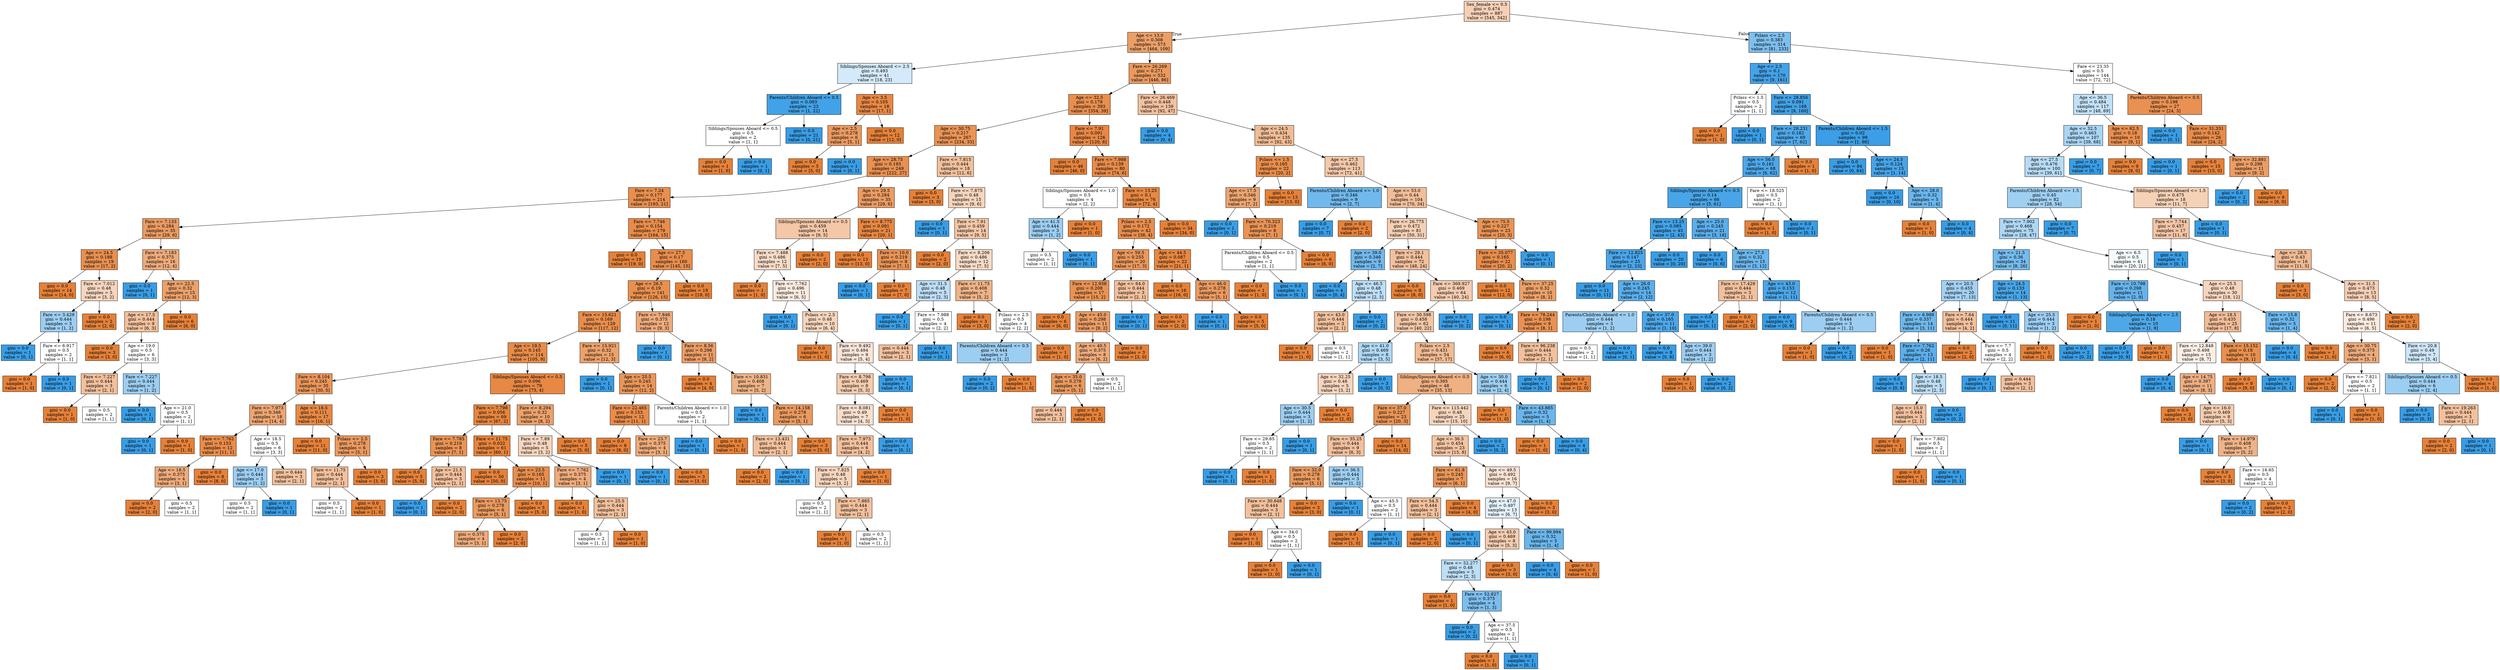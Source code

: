 digraph Tree {
node [shape=box, style="filled", color="black"] ;
0 [label="Sex_female <= 0.5\ngini = 0.474\nsamples = 887\nvalue = [545, 342]", fillcolor="#e581395f"] ;
1 [label="Age <= 13.0\ngini = 0.308\nsamples = 573\nvalue = [464, 109]", fillcolor="#e58139c3"] ;
0 -> 1 [labeldistance=2.5, labelangle=45, headlabel="True"] ;
2 [label="Siblings/Spouses Aboard <= 2.5\ngini = 0.493\nsamples = 41\nvalue = [18, 23]", fillcolor="#399de537"] ;
1 -> 2 ;
3 [label="Parents/Children Aboard <= 0.5\ngini = 0.083\nsamples = 23\nvalue = [1, 22]", fillcolor="#399de5f3"] ;
2 -> 3 ;
4 [label="Siblings/Spouses Aboard <= 0.5\ngini = 0.5\nsamples = 2\nvalue = [1, 1]", fillcolor="#e5813900"] ;
3 -> 4 ;
5 [label="gini = 0.0\nsamples = 1\nvalue = [1, 0]", fillcolor="#e58139ff"] ;
4 -> 5 ;
6 [label="gini = 0.0\nsamples = 1\nvalue = [0, 1]", fillcolor="#399de5ff"] ;
4 -> 6 ;
7 [label="gini = 0.0\nsamples = 21\nvalue = [0, 21]", fillcolor="#399de5ff"] ;
3 -> 7 ;
8 [label="Age <= 3.5\ngini = 0.105\nsamples = 18\nvalue = [17, 1]", fillcolor="#e58139f0"] ;
2 -> 8 ;
9 [label="Age <= 2.5\ngini = 0.278\nsamples = 6\nvalue = [5, 1]", fillcolor="#e58139cc"] ;
8 -> 9 ;
10 [label="gini = 0.0\nsamples = 5\nvalue = [5, 0]", fillcolor="#e58139ff"] ;
9 -> 10 ;
11 [label="gini = 0.0\nsamples = 1\nvalue = [0, 1]", fillcolor="#399de5ff"] ;
9 -> 11 ;
12 [label="gini = 0.0\nsamples = 12\nvalue = [12, 0]", fillcolor="#e58139ff"] ;
8 -> 12 ;
13 [label="Fare <= 26.269\ngini = 0.271\nsamples = 532\nvalue = [446, 86]", fillcolor="#e58139ce"] ;
1 -> 13 ;
14 [label="Age <= 32.5\ngini = 0.179\nsamples = 393\nvalue = [354, 39]", fillcolor="#e58139e3"] ;
13 -> 14 ;
15 [label="Age <= 30.75\ngini = 0.217\nsamples = 267\nvalue = [234, 33]", fillcolor="#e58139db"] ;
14 -> 15 ;
16 [label="Age <= 28.75\ngini = 0.193\nsamples = 249\nvalue = [222, 27]", fillcolor="#e58139e0"] ;
15 -> 16 ;
17 [label="Fare <= 7.24\ngini = 0.177\nsamples = 214\nvalue = [193, 21]", fillcolor="#e58139e3"] ;
16 -> 17 ;
18 [label="Fare <= 7.133\ngini = 0.284\nsamples = 35\nvalue = [29, 6]", fillcolor="#e58139ca"] ;
17 -> 18 ;
19 [label="Age <= 24.5\ngini = 0.188\nsamples = 19\nvalue = [17, 2]", fillcolor="#e58139e1"] ;
18 -> 19 ;
20 [label="gini = 0.0\nsamples = 14\nvalue = [14, 0]", fillcolor="#e58139ff"] ;
19 -> 20 ;
21 [label="Fare <= 7.012\ngini = 0.48\nsamples = 5\nvalue = [3, 2]", fillcolor="#e5813955"] ;
19 -> 21 ;
22 [label="Fare <= 3.429\ngini = 0.444\nsamples = 3\nvalue = [1, 2]", fillcolor="#399de57f"] ;
21 -> 22 ;
23 [label="gini = 0.0\nsamples = 1\nvalue = [0, 1]", fillcolor="#399de5ff"] ;
22 -> 23 ;
24 [label="Fare <= 6.917\ngini = 0.5\nsamples = 2\nvalue = [1, 1]", fillcolor="#e5813900"] ;
22 -> 24 ;
25 [label="gini = 0.0\nsamples = 1\nvalue = [1, 0]", fillcolor="#e58139ff"] ;
24 -> 25 ;
26 [label="gini = 0.0\nsamples = 1\nvalue = [0, 1]", fillcolor="#399de5ff"] ;
24 -> 26 ;
27 [label="gini = 0.0\nsamples = 2\nvalue = [2, 0]", fillcolor="#e58139ff"] ;
21 -> 27 ;
28 [label="Fare <= 7.183\ngini = 0.375\nsamples = 16\nvalue = [12, 4]", fillcolor="#e58139aa"] ;
18 -> 28 ;
29 [label="gini = 0.0\nsamples = 1\nvalue = [0, 1]", fillcolor="#399de5ff"] ;
28 -> 29 ;
30 [label="Age <= 22.5\ngini = 0.32\nsamples = 15\nvalue = [12, 3]", fillcolor="#e58139bf"] ;
28 -> 30 ;
31 [label="Age <= 17.5\ngini = 0.444\nsamples = 9\nvalue = [6, 3]", fillcolor="#e581397f"] ;
30 -> 31 ;
32 [label="gini = 0.0\nsamples = 3\nvalue = [3, 0]", fillcolor="#e58139ff"] ;
31 -> 32 ;
33 [label="Age <= 19.0\ngini = 0.5\nsamples = 6\nvalue = [3, 3]", fillcolor="#e5813900"] ;
31 -> 33 ;
34 [label="Fare <= 7.227\ngini = 0.444\nsamples = 3\nvalue = [2, 1]", fillcolor="#e581397f"] ;
33 -> 34 ;
35 [label="gini = 0.0\nsamples = 1\nvalue = [1, 0]", fillcolor="#e58139ff"] ;
34 -> 35 ;
36 [label="gini = 0.5\nsamples = 2\nvalue = [1, 1]", fillcolor="#e5813900"] ;
34 -> 36 ;
37 [label="Fare <= 7.227\ngini = 0.444\nsamples = 3\nvalue = [1, 2]", fillcolor="#399de57f"] ;
33 -> 37 ;
38 [label="gini = 0.0\nsamples = 1\nvalue = [0, 1]", fillcolor="#399de5ff"] ;
37 -> 38 ;
39 [label="Age <= 21.0\ngini = 0.5\nsamples = 2\nvalue = [1, 1]", fillcolor="#e5813900"] ;
37 -> 39 ;
40 [label="gini = 0.0\nsamples = 1\nvalue = [0, 1]", fillcolor="#399de5ff"] ;
39 -> 40 ;
41 [label="gini = 0.0\nsamples = 1\nvalue = [1, 0]", fillcolor="#e58139ff"] ;
39 -> 41 ;
42 [label="gini = 0.0\nsamples = 6\nvalue = [6, 0]", fillcolor="#e58139ff"] ;
30 -> 42 ;
43 [label="Fare <= 7.746\ngini = 0.154\nsamples = 179\nvalue = [164, 15]", fillcolor="#e58139e8"] ;
17 -> 43 ;
44 [label="gini = 0.0\nsamples = 19\nvalue = [19, 0]", fillcolor="#e58139ff"] ;
43 -> 44 ;
45 [label="Age <= 27.5\ngini = 0.17\nsamples = 160\nvalue = [145, 15]", fillcolor="#e58139e5"] ;
43 -> 45 ;
46 [label="Age <= 26.5\ngini = 0.19\nsamples = 141\nvalue = [126, 15]", fillcolor="#e58139e1"] ;
45 -> 46 ;
47 [label="Fare <= 15.621\ngini = 0.169\nsamples = 129\nvalue = [117, 12]", fillcolor="#e58139e5"] ;
46 -> 47 ;
48 [label="Age <= 19.5\ngini = 0.145\nsamples = 114\nvalue = [105, 9]", fillcolor="#e58139e9"] ;
47 -> 48 ;
49 [label="Fare <= 8.104\ngini = 0.245\nsamples = 35\nvalue = [30, 5]", fillcolor="#e58139d4"] ;
48 -> 49 ;
50 [label="Fare <= 7.973\ngini = 0.346\nsamples = 18\nvalue = [14, 4]", fillcolor="#e58139b6"] ;
49 -> 50 ;
51 [label="Fare <= 7.762\ngini = 0.153\nsamples = 12\nvalue = [11, 1]", fillcolor="#e58139e8"] ;
50 -> 51 ;
52 [label="Age <= 18.5\ngini = 0.375\nsamples = 4\nvalue = [3, 1]", fillcolor="#e58139aa"] ;
51 -> 52 ;
53 [label="gini = 0.0\nsamples = 2\nvalue = [2, 0]", fillcolor="#e58139ff"] ;
52 -> 53 ;
54 [label="gini = 0.5\nsamples = 2\nvalue = [1, 1]", fillcolor="#e5813900"] ;
52 -> 54 ;
55 [label="gini = 0.0\nsamples = 8\nvalue = [8, 0]", fillcolor="#e58139ff"] ;
51 -> 55 ;
56 [label="Age <= 18.5\ngini = 0.5\nsamples = 6\nvalue = [3, 3]", fillcolor="#e5813900"] ;
50 -> 56 ;
57 [label="Age <= 17.0\ngini = 0.444\nsamples = 3\nvalue = [1, 2]", fillcolor="#399de57f"] ;
56 -> 57 ;
58 [label="gini = 0.5\nsamples = 2\nvalue = [1, 1]", fillcolor="#e5813900"] ;
57 -> 58 ;
59 [label="gini = 0.0\nsamples = 1\nvalue = [0, 1]", fillcolor="#399de5ff"] ;
57 -> 59 ;
60 [label="gini = 0.444\nsamples = 3\nvalue = [2, 1]", fillcolor="#e581397f"] ;
56 -> 60 ;
61 [label="Age <= 18.5\ngini = 0.111\nsamples = 17\nvalue = [16, 1]", fillcolor="#e58139ef"] ;
49 -> 61 ;
62 [label="gini = 0.0\nsamples = 11\nvalue = [11, 0]", fillcolor="#e58139ff"] ;
61 -> 62 ;
63 [label="Pclass <= 2.5\ngini = 0.278\nsamples = 6\nvalue = [5, 1]", fillcolor="#e58139cc"] ;
61 -> 63 ;
64 [label="Fare <= 11.75\ngini = 0.444\nsamples = 3\nvalue = [2, 1]", fillcolor="#e581397f"] ;
63 -> 64 ;
65 [label="gini = 0.5\nsamples = 2\nvalue = [1, 1]", fillcolor="#e5813900"] ;
64 -> 65 ;
66 [label="gini = 0.0\nsamples = 1\nvalue = [1, 0]", fillcolor="#e58139ff"] ;
64 -> 66 ;
67 [label="gini = 0.0\nsamples = 3\nvalue = [3, 0]", fillcolor="#e58139ff"] ;
63 -> 67 ;
68 [label="Siblings/Spouses Aboard <= 0.5\ngini = 0.096\nsamples = 79\nvalue = [75, 4]", fillcolor="#e58139f1"] ;
48 -> 68 ;
69 [label="Fare <= 7.798\ngini = 0.056\nsamples = 69\nvalue = [67, 2]", fillcolor="#e58139f7"] ;
68 -> 69 ;
70 [label="Fare <= 7.785\ngini = 0.219\nsamples = 8\nvalue = [7, 1]", fillcolor="#e58139db"] ;
69 -> 70 ;
71 [label="gini = 0.0\nsamples = 5\nvalue = [5, 0]", fillcolor="#e58139ff"] ;
70 -> 71 ;
72 [label="Age <= 21.5\ngini = 0.444\nsamples = 3\nvalue = [2, 1]", fillcolor="#e581397f"] ;
70 -> 72 ;
73 [label="gini = 0.0\nsamples = 1\nvalue = [0, 1]", fillcolor="#399de5ff"] ;
72 -> 73 ;
74 [label="gini = 0.0\nsamples = 2\nvalue = [2, 0]", fillcolor="#e58139ff"] ;
72 -> 74 ;
75 [label="Fare <= 11.75\ngini = 0.032\nsamples = 61\nvalue = [60, 1]", fillcolor="#e58139fb"] ;
69 -> 75 ;
76 [label="gini = 0.0\nsamples = 50\nvalue = [50, 0]", fillcolor="#e58139ff"] ;
75 -> 76 ;
77 [label="Age <= 23.5\ngini = 0.165\nsamples = 11\nvalue = [10, 1]", fillcolor="#e58139e6"] ;
75 -> 77 ;
78 [label="Fare <= 13.75\ngini = 0.278\nsamples = 6\nvalue = [5, 1]", fillcolor="#e58139cc"] ;
77 -> 78 ;
79 [label="gini = 0.375\nsamples = 4\nvalue = [3, 1]", fillcolor="#e58139aa"] ;
78 -> 79 ;
80 [label="gini = 0.0\nsamples = 2\nvalue = [2, 0]", fillcolor="#e58139ff"] ;
78 -> 80 ;
81 [label="gini = 0.0\nsamples = 5\nvalue = [5, 0]", fillcolor="#e58139ff"] ;
77 -> 81 ;
82 [label="Fare <= 8.294\ngini = 0.32\nsamples = 10\nvalue = [8, 2]", fillcolor="#e58139bf"] ;
68 -> 82 ;
83 [label="Fare <= 7.89\ngini = 0.48\nsamples = 5\nvalue = [3, 2]", fillcolor="#e5813955"] ;
82 -> 83 ;
84 [label="Fare <= 7.762\ngini = 0.375\nsamples = 4\nvalue = [3, 1]", fillcolor="#e58139aa"] ;
83 -> 84 ;
85 [label="gini = 0.0\nsamples = 1\nvalue = [1, 0]", fillcolor="#e58139ff"] ;
84 -> 85 ;
86 [label="Age <= 25.5\ngini = 0.444\nsamples = 3\nvalue = [2, 1]", fillcolor="#e581397f"] ;
84 -> 86 ;
87 [label="gini = 0.5\nsamples = 2\nvalue = [1, 1]", fillcolor="#e5813900"] ;
86 -> 87 ;
88 [label="gini = 0.0\nsamples = 1\nvalue = [1, 0]", fillcolor="#e58139ff"] ;
86 -> 88 ;
89 [label="gini = 0.0\nsamples = 1\nvalue = [0, 1]", fillcolor="#399de5ff"] ;
83 -> 89 ;
90 [label="gini = 0.0\nsamples = 5\nvalue = [5, 0]", fillcolor="#e58139ff"] ;
82 -> 90 ;
91 [label="Fare <= 15.921\ngini = 0.32\nsamples = 15\nvalue = [12, 3]", fillcolor="#e58139bf"] ;
47 -> 91 ;
92 [label="gini = 0.0\nsamples = 1\nvalue = [0, 1]", fillcolor="#399de5ff"] ;
91 -> 92 ;
93 [label="Age <= 25.5\ngini = 0.245\nsamples = 14\nvalue = [12, 2]", fillcolor="#e58139d4"] ;
91 -> 93 ;
94 [label="Fare <= 22.465\ngini = 0.153\nsamples = 12\nvalue = [11, 1]", fillcolor="#e58139e8"] ;
93 -> 94 ;
95 [label="gini = 0.0\nsamples = 8\nvalue = [8, 0]", fillcolor="#e58139ff"] ;
94 -> 95 ;
96 [label="Fare <= 23.7\ngini = 0.375\nsamples = 4\nvalue = [3, 1]", fillcolor="#e58139aa"] ;
94 -> 96 ;
97 [label="gini = 0.0\nsamples = 1\nvalue = [0, 1]", fillcolor="#399de5ff"] ;
96 -> 97 ;
98 [label="gini = 0.0\nsamples = 3\nvalue = [3, 0]", fillcolor="#e58139ff"] ;
96 -> 98 ;
99 [label="Parents/Children Aboard <= 1.0\ngini = 0.5\nsamples = 2\nvalue = [1, 1]", fillcolor="#e5813900"] ;
93 -> 99 ;
100 [label="gini = 0.0\nsamples = 1\nvalue = [0, 1]", fillcolor="#399de5ff"] ;
99 -> 100 ;
101 [label="gini = 0.0\nsamples = 1\nvalue = [1, 0]", fillcolor="#e58139ff"] ;
99 -> 101 ;
102 [label="Fare <= 7.846\ngini = 0.375\nsamples = 12\nvalue = [9, 3]", fillcolor="#e58139aa"] ;
46 -> 102 ;
103 [label="gini = 0.0\nsamples = 1\nvalue = [0, 1]", fillcolor="#399de5ff"] ;
102 -> 103 ;
104 [label="Fare <= 8.56\ngini = 0.298\nsamples = 11\nvalue = [9, 2]", fillcolor="#e58139c6"] ;
102 -> 104 ;
105 [label="gini = 0.0\nsamples = 4\nvalue = [4, 0]", fillcolor="#e58139ff"] ;
104 -> 105 ;
106 [label="Fare <= 10.831\ngini = 0.408\nsamples = 7\nvalue = [5, 2]", fillcolor="#e5813999"] ;
104 -> 106 ;
107 [label="gini = 0.0\nsamples = 1\nvalue = [0, 1]", fillcolor="#399de5ff"] ;
106 -> 107 ;
108 [label="Fare <= 14.158\ngini = 0.278\nsamples = 6\nvalue = [5, 1]", fillcolor="#e58139cc"] ;
106 -> 108 ;
109 [label="Fare <= 13.431\ngini = 0.444\nsamples = 3\nvalue = [2, 1]", fillcolor="#e581397f"] ;
108 -> 109 ;
110 [label="gini = 0.0\nsamples = 2\nvalue = [2, 0]", fillcolor="#e58139ff"] ;
109 -> 110 ;
111 [label="gini = 0.0\nsamples = 1\nvalue = [0, 1]", fillcolor="#399de5ff"] ;
109 -> 111 ;
112 [label="gini = 0.0\nsamples = 3\nvalue = [3, 0]", fillcolor="#e58139ff"] ;
108 -> 112 ;
113 [label="gini = 0.0\nsamples = 19\nvalue = [19, 0]", fillcolor="#e58139ff"] ;
45 -> 113 ;
114 [label="Age <= 29.5\ngini = 0.284\nsamples = 35\nvalue = [29, 6]", fillcolor="#e58139ca"] ;
16 -> 114 ;
115 [label="Siblings/Spouses Aboard <= 0.5\ngini = 0.459\nsamples = 14\nvalue = [9, 5]", fillcolor="#e5813971"] ;
114 -> 115 ;
116 [label="Fare <= 7.488\ngini = 0.486\nsamples = 12\nvalue = [7, 5]", fillcolor="#e5813949"] ;
115 -> 116 ;
117 [label="gini = 0.0\nsamples = 1\nvalue = [1, 0]", fillcolor="#e58139ff"] ;
116 -> 117 ;
118 [label="Fare <= 7.762\ngini = 0.496\nsamples = 11\nvalue = [6, 5]", fillcolor="#e581392a"] ;
116 -> 118 ;
119 [label="gini = 0.0\nsamples = 1\nvalue = [0, 1]", fillcolor="#399de5ff"] ;
118 -> 119 ;
120 [label="Pclass <= 2.5\ngini = 0.48\nsamples = 10\nvalue = [6, 4]", fillcolor="#e5813955"] ;
118 -> 120 ;
121 [label="gini = 0.0\nsamples = 1\nvalue = [1, 0]", fillcolor="#e58139ff"] ;
120 -> 121 ;
122 [label="Fare <= 9.492\ngini = 0.494\nsamples = 9\nvalue = [5, 4]", fillcolor="#e5813933"] ;
120 -> 122 ;
123 [label="Fare <= 8.798\ngini = 0.469\nsamples = 8\nvalue = [5, 3]", fillcolor="#e5813966"] ;
122 -> 123 ;
124 [label="Fare <= 8.081\ngini = 0.49\nsamples = 7\nvalue = [4, 3]", fillcolor="#e5813940"] ;
123 -> 124 ;
125 [label="Fare <= 7.973\ngini = 0.444\nsamples = 6\nvalue = [4, 2]", fillcolor="#e581397f"] ;
124 -> 125 ;
126 [label="Fare <= 7.825\ngini = 0.48\nsamples = 5\nvalue = [3, 2]", fillcolor="#e5813955"] ;
125 -> 126 ;
127 [label="gini = 0.5\nsamples = 2\nvalue = [1, 1]", fillcolor="#e5813900"] ;
126 -> 127 ;
128 [label="Fare <= 7.885\ngini = 0.444\nsamples = 3\nvalue = [2, 1]", fillcolor="#e581397f"] ;
126 -> 128 ;
129 [label="gini = 0.0\nsamples = 1\nvalue = [1, 0]", fillcolor="#e58139ff"] ;
128 -> 129 ;
130 [label="gini = 0.5\nsamples = 2\nvalue = [1, 1]", fillcolor="#e5813900"] ;
128 -> 130 ;
131 [label="gini = 0.0\nsamples = 1\nvalue = [1, 0]", fillcolor="#e58139ff"] ;
125 -> 131 ;
132 [label="gini = 0.0\nsamples = 1\nvalue = [0, 1]", fillcolor="#399de5ff"] ;
124 -> 132 ;
133 [label="gini = 0.0\nsamples = 1\nvalue = [1, 0]", fillcolor="#e58139ff"] ;
123 -> 133 ;
134 [label="gini = 0.0\nsamples = 1\nvalue = [0, 1]", fillcolor="#399de5ff"] ;
122 -> 134 ;
135 [label="gini = 0.0\nsamples = 2\nvalue = [2, 0]", fillcolor="#e58139ff"] ;
115 -> 135 ;
136 [label="Fare <= 8.775\ngini = 0.091\nsamples = 21\nvalue = [20, 1]", fillcolor="#e58139f2"] ;
114 -> 136 ;
137 [label="gini = 0.0\nsamples = 13\nvalue = [13, 0]", fillcolor="#e58139ff"] ;
136 -> 137 ;
138 [label="Fare <= 10.0\ngini = 0.219\nsamples = 8\nvalue = [7, 1]", fillcolor="#e58139db"] ;
136 -> 138 ;
139 [label="gini = 0.0\nsamples = 1\nvalue = [0, 1]", fillcolor="#399de5ff"] ;
138 -> 139 ;
140 [label="gini = 0.0\nsamples = 7\nvalue = [7, 0]", fillcolor="#e58139ff"] ;
138 -> 140 ;
141 [label="Fare <= 7.815\ngini = 0.444\nsamples = 18\nvalue = [12, 6]", fillcolor="#e581397f"] ;
15 -> 141 ;
142 [label="gini = 0.0\nsamples = 3\nvalue = [3, 0]", fillcolor="#e58139ff"] ;
141 -> 142 ;
143 [label="Fare <= 7.875\ngini = 0.48\nsamples = 15\nvalue = [9, 6]", fillcolor="#e5813955"] ;
141 -> 143 ;
144 [label="gini = 0.0\nsamples = 1\nvalue = [0, 1]", fillcolor="#399de5ff"] ;
143 -> 144 ;
145 [label="Fare <= 7.91\ngini = 0.459\nsamples = 14\nvalue = [9, 5]", fillcolor="#e5813971"] ;
143 -> 145 ;
146 [label="gini = 0.0\nsamples = 2\nvalue = [2, 0]", fillcolor="#e58139ff"] ;
145 -> 146 ;
147 [label="Fare <= 8.206\ngini = 0.486\nsamples = 12\nvalue = [7, 5]", fillcolor="#e5813949"] ;
145 -> 147 ;
148 [label="Age <= 31.5\ngini = 0.48\nsamples = 5\nvalue = [2, 3]", fillcolor="#399de555"] ;
147 -> 148 ;
149 [label="gini = 0.0\nsamples = 1\nvalue = [0, 1]", fillcolor="#399de5ff"] ;
148 -> 149 ;
150 [label="Fare <= 7.988\ngini = 0.5\nsamples = 4\nvalue = [2, 2]", fillcolor="#e5813900"] ;
148 -> 150 ;
151 [label="gini = 0.444\nsamples = 3\nvalue = [2, 1]", fillcolor="#e581397f"] ;
150 -> 151 ;
152 [label="gini = 0.0\nsamples = 1\nvalue = [0, 1]", fillcolor="#399de5ff"] ;
150 -> 152 ;
153 [label="Fare <= 11.75\ngini = 0.408\nsamples = 7\nvalue = [5, 2]", fillcolor="#e5813999"] ;
147 -> 153 ;
154 [label="gini = 0.0\nsamples = 3\nvalue = [3, 0]", fillcolor="#e58139ff"] ;
153 -> 154 ;
155 [label="Pclass <= 2.5\ngini = 0.5\nsamples = 4\nvalue = [2, 2]", fillcolor="#e5813900"] ;
153 -> 155 ;
156 [label="Parents/Children Aboard <= 0.5\ngini = 0.444\nsamples = 3\nvalue = [1, 2]", fillcolor="#399de57f"] ;
155 -> 156 ;
157 [label="gini = 0.0\nsamples = 2\nvalue = [0, 2]", fillcolor="#399de5ff"] ;
156 -> 157 ;
158 [label="gini = 0.0\nsamples = 1\nvalue = [1, 0]", fillcolor="#e58139ff"] ;
156 -> 158 ;
159 [label="gini = 0.0\nsamples = 1\nvalue = [1, 0]", fillcolor="#e58139ff"] ;
155 -> 159 ;
160 [label="Fare <= 7.91\ngini = 0.091\nsamples = 126\nvalue = [120, 6]", fillcolor="#e58139f2"] ;
14 -> 160 ;
161 [label="gini = 0.0\nsamples = 46\nvalue = [46, 0]", fillcolor="#e58139ff"] ;
160 -> 161 ;
162 [label="Fare <= 7.988\ngini = 0.139\nsamples = 80\nvalue = [74, 6]", fillcolor="#e58139ea"] ;
160 -> 162 ;
163 [label="Siblings/Spouses Aboard <= 1.0\ngini = 0.5\nsamples = 4\nvalue = [2, 2]", fillcolor="#e5813900"] ;
162 -> 163 ;
164 [label="Age <= 41.5\ngini = 0.444\nsamples = 3\nvalue = [1, 2]", fillcolor="#399de57f"] ;
163 -> 164 ;
165 [label="gini = 0.5\nsamples = 2\nvalue = [1, 1]", fillcolor="#e5813900"] ;
164 -> 165 ;
166 [label="gini = 0.0\nsamples = 1\nvalue = [0, 1]", fillcolor="#399de5ff"] ;
164 -> 166 ;
167 [label="gini = 0.0\nsamples = 1\nvalue = [1, 0]", fillcolor="#e58139ff"] ;
163 -> 167 ;
168 [label="Fare <= 13.25\ngini = 0.1\nsamples = 76\nvalue = [72, 4]", fillcolor="#e58139f1"] ;
162 -> 168 ;
169 [label="Pclass <= 2.5\ngini = 0.172\nsamples = 42\nvalue = [38, 4]", fillcolor="#e58139e4"] ;
168 -> 169 ;
170 [label="Age <= 59.5\ngini = 0.255\nsamples = 20\nvalue = [17, 3]", fillcolor="#e58139d2"] ;
169 -> 170 ;
171 [label="Fare <= 12.938\ngini = 0.208\nsamples = 17\nvalue = [15, 2]", fillcolor="#e58139dd"] ;
170 -> 171 ;
172 [label="gini = 0.0\nsamples = 6\nvalue = [6, 0]", fillcolor="#e58139ff"] ;
171 -> 172 ;
173 [label="Age <= 45.0\ngini = 0.298\nsamples = 11\nvalue = [9, 2]", fillcolor="#e58139c6"] ;
171 -> 173 ;
174 [label="Age <= 40.5\ngini = 0.375\nsamples = 8\nvalue = [6, 2]", fillcolor="#e58139aa"] ;
173 -> 174 ;
175 [label="Age <= 35.0\ngini = 0.278\nsamples = 6\nvalue = [5, 1]", fillcolor="#e58139cc"] ;
174 -> 175 ;
176 [label="gini = 0.444\nsamples = 3\nvalue = [2, 1]", fillcolor="#e581397f"] ;
175 -> 176 ;
177 [label="gini = 0.0\nsamples = 3\nvalue = [3, 0]", fillcolor="#e58139ff"] ;
175 -> 177 ;
178 [label="gini = 0.5\nsamples = 2\nvalue = [1, 1]", fillcolor="#e5813900"] ;
174 -> 178 ;
179 [label="gini = 0.0\nsamples = 3\nvalue = [3, 0]", fillcolor="#e58139ff"] ;
173 -> 179 ;
180 [label="Age <= 64.0\ngini = 0.444\nsamples = 3\nvalue = [2, 1]", fillcolor="#e581397f"] ;
170 -> 180 ;
181 [label="gini = 0.0\nsamples = 1\nvalue = [0, 1]", fillcolor="#399de5ff"] ;
180 -> 181 ;
182 [label="gini = 0.0\nsamples = 2\nvalue = [2, 0]", fillcolor="#e58139ff"] ;
180 -> 182 ;
183 [label="Age <= 44.5\ngini = 0.087\nsamples = 22\nvalue = [21, 1]", fillcolor="#e58139f3"] ;
169 -> 183 ;
184 [label="gini = 0.0\nsamples = 16\nvalue = [16, 0]", fillcolor="#e58139ff"] ;
183 -> 184 ;
185 [label="Age <= 46.0\ngini = 0.278\nsamples = 6\nvalue = [5, 1]", fillcolor="#e58139cc"] ;
183 -> 185 ;
186 [label="gini = 0.0\nsamples = 1\nvalue = [0, 1]", fillcolor="#399de5ff"] ;
185 -> 186 ;
187 [label="gini = 0.0\nsamples = 5\nvalue = [5, 0]", fillcolor="#e58139ff"] ;
185 -> 187 ;
188 [label="gini = 0.0\nsamples = 34\nvalue = [34, 0]", fillcolor="#e58139ff"] ;
168 -> 188 ;
189 [label="Fare <= 26.469\ngini = 0.448\nsamples = 139\nvalue = [92, 47]", fillcolor="#e581397d"] ;
13 -> 189 ;
190 [label="gini = 0.0\nsamples = 4\nvalue = [0, 4]", fillcolor="#399de5ff"] ;
189 -> 190 ;
191 [label="Age <= 24.5\ngini = 0.434\nsamples = 135\nvalue = [92, 43]", fillcolor="#e5813988"] ;
189 -> 191 ;
192 [label="Pclass <= 1.5\ngini = 0.165\nsamples = 22\nvalue = [20, 2]", fillcolor="#e58139e6"] ;
191 -> 192 ;
193 [label="Age <= 17.5\ngini = 0.346\nsamples = 9\nvalue = [7, 2]", fillcolor="#e58139b6"] ;
192 -> 193 ;
194 [label="gini = 0.0\nsamples = 1\nvalue = [0, 1]", fillcolor="#399de5ff"] ;
193 -> 194 ;
195 [label="Fare <= 70.323\ngini = 0.219\nsamples = 8\nvalue = [7, 1]", fillcolor="#e58139db"] ;
193 -> 195 ;
196 [label="Parents/Children Aboard <= 0.5\ngini = 0.5\nsamples = 2\nvalue = [1, 1]", fillcolor="#e5813900"] ;
195 -> 196 ;
197 [label="gini = 0.0\nsamples = 1\nvalue = [1, 0]", fillcolor="#e58139ff"] ;
196 -> 197 ;
198 [label="gini = 0.0\nsamples = 1\nvalue = [0, 1]", fillcolor="#399de5ff"] ;
196 -> 198 ;
199 [label="gini = 0.0\nsamples = 6\nvalue = [6, 0]", fillcolor="#e58139ff"] ;
195 -> 199 ;
200 [label="gini = 0.0\nsamples = 13\nvalue = [13, 0]", fillcolor="#e58139ff"] ;
192 -> 200 ;
201 [label="Age <= 27.5\ngini = 0.462\nsamples = 113\nvalue = [72, 41]", fillcolor="#e581396e"] ;
191 -> 201 ;
202 [label="Parents/Children Aboard <= 1.0\ngini = 0.346\nsamples = 9\nvalue = [2, 7]", fillcolor="#399de5b6"] ;
201 -> 202 ;
203 [label="gini = 0.0\nsamples = 7\nvalue = [0, 7]", fillcolor="#399de5ff"] ;
202 -> 203 ;
204 [label="gini = 0.0\nsamples = 2\nvalue = [2, 0]", fillcolor="#e58139ff"] ;
202 -> 204 ;
205 [label="Age <= 53.0\ngini = 0.44\nsamples = 104\nvalue = [70, 34]", fillcolor="#e5813983"] ;
201 -> 205 ;
206 [label="Fare <= 26.775\ngini = 0.472\nsamples = 81\nvalue = [50, 31]", fillcolor="#e5813961"] ;
205 -> 206 ;
207 [label="Age <= 39.0\ngini = 0.346\nsamples = 9\nvalue = [2, 7]", fillcolor="#399de5b6"] ;
206 -> 207 ;
208 [label="gini = 0.0\nsamples = 4\nvalue = [0, 4]", fillcolor="#399de5ff"] ;
207 -> 208 ;
209 [label="Age <= 46.5\ngini = 0.48\nsamples = 5\nvalue = [2, 3]", fillcolor="#399de555"] ;
207 -> 209 ;
210 [label="Age <= 43.0\ngini = 0.444\nsamples = 3\nvalue = [2, 1]", fillcolor="#e581397f"] ;
209 -> 210 ;
211 [label="gini = 0.0\nsamples = 1\nvalue = [1, 0]", fillcolor="#e58139ff"] ;
210 -> 211 ;
212 [label="gini = 0.5\nsamples = 2\nvalue = [1, 1]", fillcolor="#e5813900"] ;
210 -> 212 ;
213 [label="gini = 0.0\nsamples = 2\nvalue = [0, 2]", fillcolor="#399de5ff"] ;
209 -> 213 ;
214 [label="Fare <= 29.1\ngini = 0.444\nsamples = 72\nvalue = [48, 24]", fillcolor="#e581397f"] ;
206 -> 214 ;
215 [label="gini = 0.0\nsamples = 8\nvalue = [8, 0]", fillcolor="#e58139ff"] ;
214 -> 215 ;
216 [label="Fare <= 369.927\ngini = 0.469\nsamples = 64\nvalue = [40, 24]", fillcolor="#e5813966"] ;
214 -> 216 ;
217 [label="Fare <= 30.598\ngini = 0.458\nsamples = 62\nvalue = [40, 22]", fillcolor="#e5813973"] ;
216 -> 217 ;
218 [label="Age <= 41.0\ngini = 0.469\nsamples = 8\nvalue = [3, 5]", fillcolor="#399de566"] ;
217 -> 218 ;
219 [label="Age <= 32.25\ngini = 0.48\nsamples = 5\nvalue = [3, 2]", fillcolor="#e5813955"] ;
218 -> 219 ;
220 [label="Age <= 30.5\ngini = 0.444\nsamples = 3\nvalue = [1, 2]", fillcolor="#399de57f"] ;
219 -> 220 ;
221 [label="Fare <= 29.85\ngini = 0.5\nsamples = 2\nvalue = [1, 1]", fillcolor="#e5813900"] ;
220 -> 221 ;
222 [label="gini = 0.0\nsamples = 1\nvalue = [0, 1]", fillcolor="#399de5ff"] ;
221 -> 222 ;
223 [label="gini = 0.0\nsamples = 1\nvalue = [1, 0]", fillcolor="#e58139ff"] ;
221 -> 223 ;
224 [label="gini = 0.0\nsamples = 1\nvalue = [0, 1]", fillcolor="#399de5ff"] ;
220 -> 224 ;
225 [label="gini = 0.0\nsamples = 2\nvalue = [2, 0]", fillcolor="#e58139ff"] ;
219 -> 225 ;
226 [label="gini = 0.0\nsamples = 3\nvalue = [0, 3]", fillcolor="#399de5ff"] ;
218 -> 226 ;
227 [label="Pclass <= 2.5\ngini = 0.431\nsamples = 54\nvalue = [37, 17]", fillcolor="#e581398a"] ;
217 -> 227 ;
228 [label="Siblings/Spouses Aboard <= 0.5\ngini = 0.395\nsamples = 48\nvalue = [35, 13]", fillcolor="#e58139a0"] ;
227 -> 228 ;
229 [label="Fare <= 37.0\ngini = 0.227\nsamples = 23\nvalue = [20, 3]", fillcolor="#e58139d9"] ;
228 -> 229 ;
230 [label="Fare <= 35.25\ngini = 0.444\nsamples = 9\nvalue = [6, 3]", fillcolor="#e581397f"] ;
229 -> 230 ;
231 [label="Fare <= 32.0\ngini = 0.278\nsamples = 6\nvalue = [5, 1]", fillcolor="#e58139cc"] ;
230 -> 231 ;
232 [label="Fare <= 30.848\ngini = 0.444\nsamples = 3\nvalue = [2, 1]", fillcolor="#e581397f"] ;
231 -> 232 ;
233 [label="gini = 0.0\nsamples = 1\nvalue = [1, 0]", fillcolor="#e58139ff"] ;
232 -> 233 ;
234 [label="Age <= 34.0\ngini = 0.5\nsamples = 2\nvalue = [1, 1]", fillcolor="#e5813900"] ;
232 -> 234 ;
235 [label="gini = 0.0\nsamples = 1\nvalue = [1, 0]", fillcolor="#e58139ff"] ;
234 -> 235 ;
236 [label="gini = 0.0\nsamples = 1\nvalue = [0, 1]", fillcolor="#399de5ff"] ;
234 -> 236 ;
237 [label="gini = 0.0\nsamples = 3\nvalue = [3, 0]", fillcolor="#e58139ff"] ;
231 -> 237 ;
238 [label="Age <= 36.5\ngini = 0.444\nsamples = 3\nvalue = [1, 2]", fillcolor="#399de57f"] ;
230 -> 238 ;
239 [label="gini = 0.0\nsamples = 1\nvalue = [0, 1]", fillcolor="#399de5ff"] ;
238 -> 239 ;
240 [label="Age <= 45.5\ngini = 0.5\nsamples = 2\nvalue = [1, 1]", fillcolor="#e5813900"] ;
238 -> 240 ;
241 [label="gini = 0.0\nsamples = 1\nvalue = [1, 0]", fillcolor="#e58139ff"] ;
240 -> 241 ;
242 [label="gini = 0.0\nsamples = 1\nvalue = [0, 1]", fillcolor="#399de5ff"] ;
240 -> 242 ;
243 [label="gini = 0.0\nsamples = 14\nvalue = [14, 0]", fillcolor="#e58139ff"] ;
229 -> 243 ;
244 [label="Fare <= 115.442\ngini = 0.48\nsamples = 25\nvalue = [15, 10]", fillcolor="#e5813955"] ;
228 -> 244 ;
245 [label="Age <= 36.5\ngini = 0.454\nsamples = 23\nvalue = [15, 8]", fillcolor="#e5813977"] ;
244 -> 245 ;
246 [label="Fare <= 61.8\ngini = 0.245\nsamples = 7\nvalue = [6, 1]", fillcolor="#e58139d4"] ;
245 -> 246 ;
247 [label="Fare <= 54.5\ngini = 0.444\nsamples = 3\nvalue = [2, 1]", fillcolor="#e581397f"] ;
246 -> 247 ;
248 [label="gini = 0.0\nsamples = 2\nvalue = [2, 0]", fillcolor="#e58139ff"] ;
247 -> 248 ;
249 [label="gini = 0.0\nsamples = 1\nvalue = [0, 1]", fillcolor="#399de5ff"] ;
247 -> 249 ;
250 [label="gini = 0.0\nsamples = 4\nvalue = [4, 0]", fillcolor="#e58139ff"] ;
246 -> 250 ;
251 [label="Age <= 49.5\ngini = 0.492\nsamples = 16\nvalue = [9, 7]", fillcolor="#e5813939"] ;
245 -> 251 ;
252 [label="Age <= 47.0\ngini = 0.497\nsamples = 13\nvalue = [6, 7]", fillcolor="#399de524"] ;
251 -> 252 ;
253 [label="Age <= 43.0\ngini = 0.469\nsamples = 8\nvalue = [5, 3]", fillcolor="#e5813966"] ;
252 -> 253 ;
254 [label="Fare <= 52.277\ngini = 0.48\nsamples = 5\nvalue = [2, 3]", fillcolor="#399de555"] ;
253 -> 254 ;
255 [label="gini = 0.0\nsamples = 1\nvalue = [1, 0]", fillcolor="#e58139ff"] ;
254 -> 255 ;
256 [label="Fare <= 52.827\ngini = 0.375\nsamples = 4\nvalue = [1, 3]", fillcolor="#399de5aa"] ;
254 -> 256 ;
257 [label="gini = 0.0\nsamples = 2\nvalue = [0, 2]", fillcolor="#399de5ff"] ;
256 -> 257 ;
258 [label="Age <= 37.5\ngini = 0.5\nsamples = 2\nvalue = [1, 1]", fillcolor="#e5813900"] ;
256 -> 258 ;
259 [label="gini = 0.0\nsamples = 1\nvalue = [1, 0]", fillcolor="#e58139ff"] ;
258 -> 259 ;
260 [label="gini = 0.0\nsamples = 1\nvalue = [0, 1]", fillcolor="#399de5ff"] ;
258 -> 260 ;
261 [label="gini = 0.0\nsamples = 3\nvalue = [3, 0]", fillcolor="#e58139ff"] ;
253 -> 261 ;
262 [label="Fare <= 99.994\ngini = 0.32\nsamples = 5\nvalue = [1, 4]", fillcolor="#399de5bf"] ;
252 -> 262 ;
263 [label="gini = 0.0\nsamples = 4\nvalue = [0, 4]", fillcolor="#399de5ff"] ;
262 -> 263 ;
264 [label="gini = 0.0\nsamples = 1\nvalue = [1, 0]", fillcolor="#e58139ff"] ;
262 -> 264 ;
265 [label="gini = 0.0\nsamples = 3\nvalue = [3, 0]", fillcolor="#e58139ff"] ;
251 -> 265 ;
266 [label="gini = 0.0\nsamples = 2\nvalue = [0, 2]", fillcolor="#399de5ff"] ;
244 -> 266 ;
267 [label="Age <= 30.0\ngini = 0.444\nsamples = 6\nvalue = [2, 4]", fillcolor="#399de57f"] ;
227 -> 267 ;
268 [label="gini = 0.0\nsamples = 1\nvalue = [1, 0]", fillcolor="#e58139ff"] ;
267 -> 268 ;
269 [label="Fare <= 43.885\ngini = 0.32\nsamples = 5\nvalue = [1, 4]", fillcolor="#399de5bf"] ;
267 -> 269 ;
270 [label="gini = 0.0\nsamples = 1\nvalue = [1, 0]", fillcolor="#e58139ff"] ;
269 -> 270 ;
271 [label="gini = 0.0\nsamples = 4\nvalue = [0, 4]", fillcolor="#399de5ff"] ;
269 -> 271 ;
272 [label="gini = 0.0\nsamples = 2\nvalue = [0, 2]", fillcolor="#399de5ff"] ;
216 -> 272 ;
273 [label="Age <= 75.5\ngini = 0.227\nsamples = 23\nvalue = [20, 3]", fillcolor="#e58139d9"] ;
205 -> 273 ;
274 [label="Fare <= 35.077\ngini = 0.165\nsamples = 22\nvalue = [20, 2]", fillcolor="#e58139e6"] ;
273 -> 274 ;
275 [label="gini = 0.0\nsamples = 12\nvalue = [12, 0]", fillcolor="#e58139ff"] ;
274 -> 275 ;
276 [label="Fare <= 37.25\ngini = 0.32\nsamples = 10\nvalue = [8, 2]", fillcolor="#e58139bf"] ;
274 -> 276 ;
277 [label="gini = 0.0\nsamples = 1\nvalue = [0, 1]", fillcolor="#399de5ff"] ;
276 -> 277 ;
278 [label="Fare <= 78.244\ngini = 0.198\nsamples = 9\nvalue = [8, 1]", fillcolor="#e58139df"] ;
276 -> 278 ;
279 [label="gini = 0.0\nsamples = 6\nvalue = [6, 0]", fillcolor="#e58139ff"] ;
278 -> 279 ;
280 [label="Fare <= 96.238\ngini = 0.444\nsamples = 3\nvalue = [2, 1]", fillcolor="#e581397f"] ;
278 -> 280 ;
281 [label="gini = 0.0\nsamples = 1\nvalue = [0, 1]", fillcolor="#399de5ff"] ;
280 -> 281 ;
282 [label="gini = 0.0\nsamples = 2\nvalue = [2, 0]", fillcolor="#e58139ff"] ;
280 -> 282 ;
283 [label="gini = 0.0\nsamples = 1\nvalue = [0, 1]", fillcolor="#399de5ff"] ;
273 -> 283 ;
284 [label="Pclass <= 2.5\ngini = 0.383\nsamples = 314\nvalue = [81, 233]", fillcolor="#399de5a6"] ;
0 -> 284 [labeldistance=2.5, labelangle=-45, headlabel="False"] ;
285 [label="Age <= 2.5\ngini = 0.1\nsamples = 170\nvalue = [9, 161]", fillcolor="#399de5f1"] ;
284 -> 285 ;
286 [label="Pclass <= 1.5\ngini = 0.5\nsamples = 2\nvalue = [1, 1]", fillcolor="#e5813900"] ;
285 -> 286 ;
287 [label="gini = 0.0\nsamples = 1\nvalue = [1, 0]", fillcolor="#e58139ff"] ;
286 -> 287 ;
288 [label="gini = 0.0\nsamples = 1\nvalue = [0, 1]", fillcolor="#399de5ff"] ;
286 -> 288 ;
289 [label="Fare <= 28.856\ngini = 0.091\nsamples = 168\nvalue = [8, 160]", fillcolor="#399de5f2"] ;
285 -> 289 ;
290 [label="Fare <= 28.231\ngini = 0.182\nsamples = 69\nvalue = [7, 62]", fillcolor="#399de5e2"] ;
289 -> 290 ;
291 [label="Age <= 56.0\ngini = 0.161\nsamples = 68\nvalue = [6, 62]", fillcolor="#399de5e6"] ;
290 -> 291 ;
292 [label="Siblings/Spouses Aboard <= 0.5\ngini = 0.14\nsamples = 66\nvalue = [5, 61]", fillcolor="#399de5ea"] ;
291 -> 292 ;
293 [label="Fare <= 13.25\ngini = 0.085\nsamples = 45\nvalue = [2, 43]", fillcolor="#399de5f3"] ;
292 -> 293 ;
294 [label="Fare <= 12.825\ngini = 0.147\nsamples = 25\nvalue = [2, 23]", fillcolor="#399de5e9"] ;
293 -> 294 ;
295 [label="gini = 0.0\nsamples = 11\nvalue = [0, 11]", fillcolor="#399de5ff"] ;
294 -> 295 ;
296 [label="Age <= 26.0\ngini = 0.245\nsamples = 14\nvalue = [2, 12]", fillcolor="#399de5d4"] ;
294 -> 296 ;
297 [label="Parents/Children Aboard <= 1.0\ngini = 0.444\nsamples = 3\nvalue = [1, 2]", fillcolor="#399de57f"] ;
296 -> 297 ;
298 [label="gini = 0.5\nsamples = 2\nvalue = [1, 1]", fillcolor="#e5813900"] ;
297 -> 298 ;
299 [label="gini = 0.0\nsamples = 1\nvalue = [0, 1]", fillcolor="#399de5ff"] ;
297 -> 299 ;
300 [label="Age <= 37.0\ngini = 0.165\nsamples = 11\nvalue = [1, 10]", fillcolor="#399de5e6"] ;
296 -> 300 ;
301 [label="gini = 0.0\nsamples = 8\nvalue = [0, 8]", fillcolor="#399de5ff"] ;
300 -> 301 ;
302 [label="Age <= 39.0\ngini = 0.444\nsamples = 3\nvalue = [1, 2]", fillcolor="#399de57f"] ;
300 -> 302 ;
303 [label="gini = 0.0\nsamples = 1\nvalue = [1, 0]", fillcolor="#e58139ff"] ;
302 -> 303 ;
304 [label="gini = 0.0\nsamples = 2\nvalue = [0, 2]", fillcolor="#399de5ff"] ;
302 -> 304 ;
305 [label="gini = 0.0\nsamples = 20\nvalue = [0, 20]", fillcolor="#399de5ff"] ;
293 -> 305 ;
306 [label="Age <= 25.0\ngini = 0.245\nsamples = 21\nvalue = [3, 18]", fillcolor="#399de5d4"] ;
292 -> 306 ;
307 [label="gini = 0.0\nsamples = 6\nvalue = [0, 6]", fillcolor="#399de5ff"] ;
306 -> 307 ;
308 [label="Age <= 27.5\ngini = 0.32\nsamples = 15\nvalue = [3, 12]", fillcolor="#399de5bf"] ;
306 -> 308 ;
309 [label="Fare <= 17.429\ngini = 0.444\nsamples = 3\nvalue = [2, 1]", fillcolor="#e581397f"] ;
308 -> 309 ;
310 [label="gini = 0.0\nsamples = 1\nvalue = [0, 1]", fillcolor="#399de5ff"] ;
309 -> 310 ;
311 [label="gini = 0.0\nsamples = 2\nvalue = [2, 0]", fillcolor="#e58139ff"] ;
309 -> 311 ;
312 [label="Age <= 43.0\ngini = 0.153\nsamples = 12\nvalue = [1, 11]", fillcolor="#399de5e8"] ;
308 -> 312 ;
313 [label="gini = 0.0\nsamples = 9\nvalue = [0, 9]", fillcolor="#399de5ff"] ;
312 -> 313 ;
314 [label="Parents/Children Aboard <= 0.5\ngini = 0.444\nsamples = 3\nvalue = [1, 2]", fillcolor="#399de57f"] ;
312 -> 314 ;
315 [label="gini = 0.0\nsamples = 1\nvalue = [1, 0]", fillcolor="#e58139ff"] ;
314 -> 315 ;
316 [label="gini = 0.0\nsamples = 2\nvalue = [0, 2]", fillcolor="#399de5ff"] ;
314 -> 316 ;
317 [label="Fare <= 18.525\ngini = 0.5\nsamples = 2\nvalue = [1, 1]", fillcolor="#e5813900"] ;
291 -> 317 ;
318 [label="gini = 0.0\nsamples = 1\nvalue = [1, 0]", fillcolor="#e58139ff"] ;
317 -> 318 ;
319 [label="gini = 0.0\nsamples = 1\nvalue = [0, 1]", fillcolor="#399de5ff"] ;
317 -> 319 ;
320 [label="gini = 0.0\nsamples = 1\nvalue = [1, 0]", fillcolor="#e58139ff"] ;
290 -> 320 ;
321 [label="Parents/Children Aboard <= 1.5\ngini = 0.02\nsamples = 99\nvalue = [1, 98]", fillcolor="#399de5fc"] ;
289 -> 321 ;
322 [label="gini = 0.0\nsamples = 84\nvalue = [0, 84]", fillcolor="#399de5ff"] ;
321 -> 322 ;
323 [label="Age <= 24.5\ngini = 0.124\nsamples = 15\nvalue = [1, 14]", fillcolor="#399de5ed"] ;
321 -> 323 ;
324 [label="gini = 0.0\nsamples = 10\nvalue = [0, 10]", fillcolor="#399de5ff"] ;
323 -> 324 ;
325 [label="Age <= 28.0\ngini = 0.32\nsamples = 5\nvalue = [1, 4]", fillcolor="#399de5bf"] ;
323 -> 325 ;
326 [label="gini = 0.0\nsamples = 1\nvalue = [1, 0]", fillcolor="#e58139ff"] ;
325 -> 326 ;
327 [label="gini = 0.0\nsamples = 4\nvalue = [0, 4]", fillcolor="#399de5ff"] ;
325 -> 327 ;
328 [label="Fare <= 23.35\ngini = 0.5\nsamples = 144\nvalue = [72, 72]", fillcolor="#e5813900"] ;
284 -> 328 ;
329 [label="Age <= 36.5\ngini = 0.484\nsamples = 117\nvalue = [48, 69]", fillcolor="#399de54e"] ;
328 -> 329 ;
330 [label="Age <= 32.5\ngini = 0.463\nsamples = 107\nvalue = [39, 68]", fillcolor="#399de56d"] ;
329 -> 330 ;
331 [label="Age <= 27.5\ngini = 0.476\nsamples = 100\nvalue = [39, 61]", fillcolor="#399de55c"] ;
330 -> 331 ;
332 [label="Parents/Children Aboard <= 1.5\ngini = 0.45\nsamples = 82\nvalue = [28, 54]", fillcolor="#399de57b"] ;
331 -> 332 ;
333 [label="Fare <= 7.902\ngini = 0.468\nsamples = 75\nvalue = [28, 47]", fillcolor="#399de567"] ;
332 -> 333 ;
334 [label="Age <= 21.5\ngini = 0.36\nsamples = 34\nvalue = [8, 26]", fillcolor="#399de5b1"] ;
333 -> 334 ;
335 [label="Age <= 20.5\ngini = 0.455\nsamples = 20\nvalue = [7, 13]", fillcolor="#399de576"] ;
334 -> 335 ;
336 [label="Fare <= 6.988\ngini = 0.337\nsamples = 14\nvalue = [3, 11]", fillcolor="#399de5b9"] ;
335 -> 336 ;
337 [label="gini = 0.0\nsamples = 1\nvalue = [1, 0]", fillcolor="#e58139ff"] ;
336 -> 337 ;
338 [label="Fare <= 7.762\ngini = 0.26\nsamples = 13\nvalue = [2, 11]", fillcolor="#399de5d1"] ;
336 -> 338 ;
339 [label="gini = 0.0\nsamples = 8\nvalue = [0, 8]", fillcolor="#399de5ff"] ;
338 -> 339 ;
340 [label="Age <= 18.5\ngini = 0.48\nsamples = 5\nvalue = [2, 3]", fillcolor="#399de555"] ;
338 -> 340 ;
341 [label="Age <= 15.0\ngini = 0.444\nsamples = 3\nvalue = [2, 1]", fillcolor="#e581397f"] ;
340 -> 341 ;
342 [label="gini = 0.0\nsamples = 1\nvalue = [1, 0]", fillcolor="#e58139ff"] ;
341 -> 342 ;
343 [label="Fare <= 7.802\ngini = 0.5\nsamples = 2\nvalue = [1, 1]", fillcolor="#e5813900"] ;
341 -> 343 ;
344 [label="gini = 0.0\nsamples = 1\nvalue = [1, 0]", fillcolor="#e58139ff"] ;
343 -> 344 ;
345 [label="gini = 0.0\nsamples = 1\nvalue = [0, 1]", fillcolor="#399de5ff"] ;
343 -> 345 ;
346 [label="gini = 0.0\nsamples = 2\nvalue = [0, 2]", fillcolor="#399de5ff"] ;
340 -> 346 ;
347 [label="Fare <= 7.64\ngini = 0.444\nsamples = 6\nvalue = [4, 2]", fillcolor="#e581397f"] ;
335 -> 347 ;
348 [label="gini = 0.0\nsamples = 2\nvalue = [2, 0]", fillcolor="#e58139ff"] ;
347 -> 348 ;
349 [label="Fare <= 7.7\ngini = 0.5\nsamples = 4\nvalue = [2, 2]", fillcolor="#e5813900"] ;
347 -> 349 ;
350 [label="gini = 0.0\nsamples = 1\nvalue = [0, 1]", fillcolor="#399de5ff"] ;
349 -> 350 ;
351 [label="gini = 0.444\nsamples = 3\nvalue = [2, 1]", fillcolor="#e581397f"] ;
349 -> 351 ;
352 [label="Age <= 24.5\ngini = 0.133\nsamples = 14\nvalue = [1, 13]", fillcolor="#399de5eb"] ;
334 -> 352 ;
353 [label="gini = 0.0\nsamples = 11\nvalue = [0, 11]", fillcolor="#399de5ff"] ;
352 -> 353 ;
354 [label="Age <= 25.5\ngini = 0.444\nsamples = 3\nvalue = [1, 2]", fillcolor="#399de57f"] ;
352 -> 354 ;
355 [label="gini = 0.0\nsamples = 1\nvalue = [1, 0]", fillcolor="#e58139ff"] ;
354 -> 355 ;
356 [label="gini = 0.0\nsamples = 2\nvalue = [0, 2]", fillcolor="#399de5ff"] ;
354 -> 356 ;
357 [label="Age <= 6.5\ngini = 0.5\nsamples = 41\nvalue = [20, 21]", fillcolor="#399de50c"] ;
333 -> 357 ;
358 [label="Fare <= 10.798\ngini = 0.298\nsamples = 11\nvalue = [2, 9]", fillcolor="#399de5c6"] ;
357 -> 358 ;
359 [label="gini = 0.0\nsamples = 1\nvalue = [1, 0]", fillcolor="#e58139ff"] ;
358 -> 359 ;
360 [label="Siblings/Spouses Aboard <= 2.5\ngini = 0.18\nsamples = 10\nvalue = [1, 9]", fillcolor="#399de5e3"] ;
358 -> 360 ;
361 [label="gini = 0.0\nsamples = 9\nvalue = [0, 9]", fillcolor="#399de5ff"] ;
360 -> 361 ;
362 [label="gini = 0.0\nsamples = 1\nvalue = [1, 0]", fillcolor="#e58139ff"] ;
360 -> 362 ;
363 [label="Age <= 25.5\ngini = 0.48\nsamples = 30\nvalue = [18, 12]", fillcolor="#e5813955"] ;
357 -> 363 ;
364 [label="Age <= 18.5\ngini = 0.435\nsamples = 25\nvalue = [17, 8]", fillcolor="#e5813987"] ;
363 -> 364 ;
365 [label="Fare <= 12.848\ngini = 0.498\nsamples = 15\nvalue = [8, 7]", fillcolor="#e5813920"] ;
364 -> 365 ;
366 [label="gini = 0.0\nsamples = 4\nvalue = [0, 4]", fillcolor="#399de5ff"] ;
365 -> 366 ;
367 [label="Age <= 14.75\ngini = 0.397\nsamples = 11\nvalue = [8, 3]", fillcolor="#e581399f"] ;
365 -> 367 ;
368 [label="gini = 0.0\nsamples = 3\nvalue = [3, 0]", fillcolor="#e58139ff"] ;
367 -> 368 ;
369 [label="Age <= 16.0\ngini = 0.469\nsamples = 8\nvalue = [5, 3]", fillcolor="#e5813966"] ;
367 -> 369 ;
370 [label="gini = 0.0\nsamples = 1\nvalue = [0, 1]", fillcolor="#399de5ff"] ;
369 -> 370 ;
371 [label="Fare <= 14.979\ngini = 0.408\nsamples = 7\nvalue = [5, 2]", fillcolor="#e5813999"] ;
369 -> 371 ;
372 [label="gini = 0.0\nsamples = 3\nvalue = [3, 0]", fillcolor="#e58139ff"] ;
371 -> 372 ;
373 [label="Fare <= 16.65\ngini = 0.5\nsamples = 4\nvalue = [2, 2]", fillcolor="#e5813900"] ;
371 -> 373 ;
374 [label="gini = 0.0\nsamples = 2\nvalue = [0, 2]", fillcolor="#399de5ff"] ;
373 -> 374 ;
375 [label="gini = 0.0\nsamples = 2\nvalue = [2, 0]", fillcolor="#e58139ff"] ;
373 -> 375 ;
376 [label="Fare <= 15.152\ngini = 0.18\nsamples = 10\nvalue = [9, 1]", fillcolor="#e58139e3"] ;
364 -> 376 ;
377 [label="gini = 0.0\nsamples = 9\nvalue = [9, 0]", fillcolor="#e58139ff"] ;
376 -> 377 ;
378 [label="gini = 0.0\nsamples = 1\nvalue = [0, 1]", fillcolor="#399de5ff"] ;
376 -> 378 ;
379 [label="Fare <= 15.8\ngini = 0.32\nsamples = 5\nvalue = [1, 4]", fillcolor="#399de5bf"] ;
363 -> 379 ;
380 [label="gini = 0.0\nsamples = 4\nvalue = [0, 4]", fillcolor="#399de5ff"] ;
379 -> 380 ;
381 [label="gini = 0.0\nsamples = 1\nvalue = [1, 0]", fillcolor="#e58139ff"] ;
379 -> 381 ;
382 [label="gini = 0.0\nsamples = 7\nvalue = [0, 7]", fillcolor="#399de5ff"] ;
332 -> 382 ;
383 [label="Siblings/Spouses Aboard <= 1.5\ngini = 0.475\nsamples = 18\nvalue = [11, 7]", fillcolor="#e581395d"] ;
331 -> 383 ;
384 [label="Fare <= 7.744\ngini = 0.457\nsamples = 17\nvalue = [11, 6]", fillcolor="#e5813974"] ;
383 -> 384 ;
385 [label="gini = 0.0\nsamples = 1\nvalue = [0, 1]", fillcolor="#399de5ff"] ;
384 -> 385 ;
386 [label="Age <= 28.5\ngini = 0.43\nsamples = 16\nvalue = [11, 5]", fillcolor="#e581398b"] ;
384 -> 386 ;
387 [label="gini = 0.0\nsamples = 3\nvalue = [3, 0]", fillcolor="#e58139ff"] ;
386 -> 387 ;
388 [label="Age <= 31.5\ngini = 0.473\nsamples = 13\nvalue = [8, 5]", fillcolor="#e5813960"] ;
386 -> 388 ;
389 [label="Fare <= 8.673\ngini = 0.496\nsamples = 11\nvalue = [6, 5]", fillcolor="#e581392a"] ;
388 -> 389 ;
390 [label="Age <= 30.75\ngini = 0.375\nsamples = 4\nvalue = [3, 1]", fillcolor="#e58139aa"] ;
389 -> 390 ;
391 [label="gini = 0.0\nsamples = 2\nvalue = [2, 0]", fillcolor="#e58139ff"] ;
390 -> 391 ;
392 [label="Fare <= 7.821\ngini = 0.5\nsamples = 2\nvalue = [1, 1]", fillcolor="#e5813900"] ;
390 -> 392 ;
393 [label="gini = 0.0\nsamples = 1\nvalue = [0, 1]", fillcolor="#399de5ff"] ;
392 -> 393 ;
394 [label="gini = 0.0\nsamples = 1\nvalue = [1, 0]", fillcolor="#e58139ff"] ;
392 -> 394 ;
395 [label="Fare <= 20.8\ngini = 0.49\nsamples = 7\nvalue = [3, 4]", fillcolor="#399de540"] ;
389 -> 395 ;
396 [label="Siblings/Spouses Aboard <= 0.5\ngini = 0.444\nsamples = 6\nvalue = [2, 4]", fillcolor="#399de57f"] ;
395 -> 396 ;
397 [label="gini = 0.0\nsamples = 3\nvalue = [0, 3]", fillcolor="#399de5ff"] ;
396 -> 397 ;
398 [label="Fare <= 19.263\ngini = 0.444\nsamples = 3\nvalue = [2, 1]", fillcolor="#e581397f"] ;
396 -> 398 ;
399 [label="gini = 0.0\nsamples = 2\nvalue = [2, 0]", fillcolor="#e58139ff"] ;
398 -> 399 ;
400 [label="gini = 0.0\nsamples = 1\nvalue = [0, 1]", fillcolor="#399de5ff"] ;
398 -> 400 ;
401 [label="gini = 0.0\nsamples = 1\nvalue = [1, 0]", fillcolor="#e58139ff"] ;
395 -> 401 ;
402 [label="gini = 0.0\nsamples = 2\nvalue = [2, 0]", fillcolor="#e58139ff"] ;
388 -> 402 ;
403 [label="gini = 0.0\nsamples = 1\nvalue = [0, 1]", fillcolor="#399de5ff"] ;
383 -> 403 ;
404 [label="gini = 0.0\nsamples = 7\nvalue = [0, 7]", fillcolor="#399de5ff"] ;
330 -> 404 ;
405 [label="Age <= 62.5\ngini = 0.18\nsamples = 10\nvalue = [9, 1]", fillcolor="#e58139e3"] ;
329 -> 405 ;
406 [label="gini = 0.0\nsamples = 9\nvalue = [9, 0]", fillcolor="#e58139ff"] ;
405 -> 406 ;
407 [label="gini = 0.0\nsamples = 1\nvalue = [0, 1]", fillcolor="#399de5ff"] ;
405 -> 407 ;
408 [label="Parents/Children Aboard <= 0.5\ngini = 0.198\nsamples = 27\nvalue = [24, 3]", fillcolor="#e58139df"] ;
328 -> 408 ;
409 [label="gini = 0.0\nsamples = 1\nvalue = [0, 1]", fillcolor="#399de5ff"] ;
408 -> 409 ;
410 [label="Fare <= 31.331\ngini = 0.142\nsamples = 26\nvalue = [24, 2]", fillcolor="#e58139ea"] ;
408 -> 410 ;
411 [label="gini = 0.0\nsamples = 15\nvalue = [15, 0]", fillcolor="#e58139ff"] ;
410 -> 411 ;
412 [label="Fare <= 32.881\ngini = 0.298\nsamples = 11\nvalue = [9, 2]", fillcolor="#e58139c6"] ;
410 -> 412 ;
413 [label="gini = 0.0\nsamples = 2\nvalue = [0, 2]", fillcolor="#399de5ff"] ;
412 -> 413 ;
414 [label="gini = 0.0\nsamples = 9\nvalue = [9, 0]", fillcolor="#e58139ff"] ;
412 -> 414 ;
}